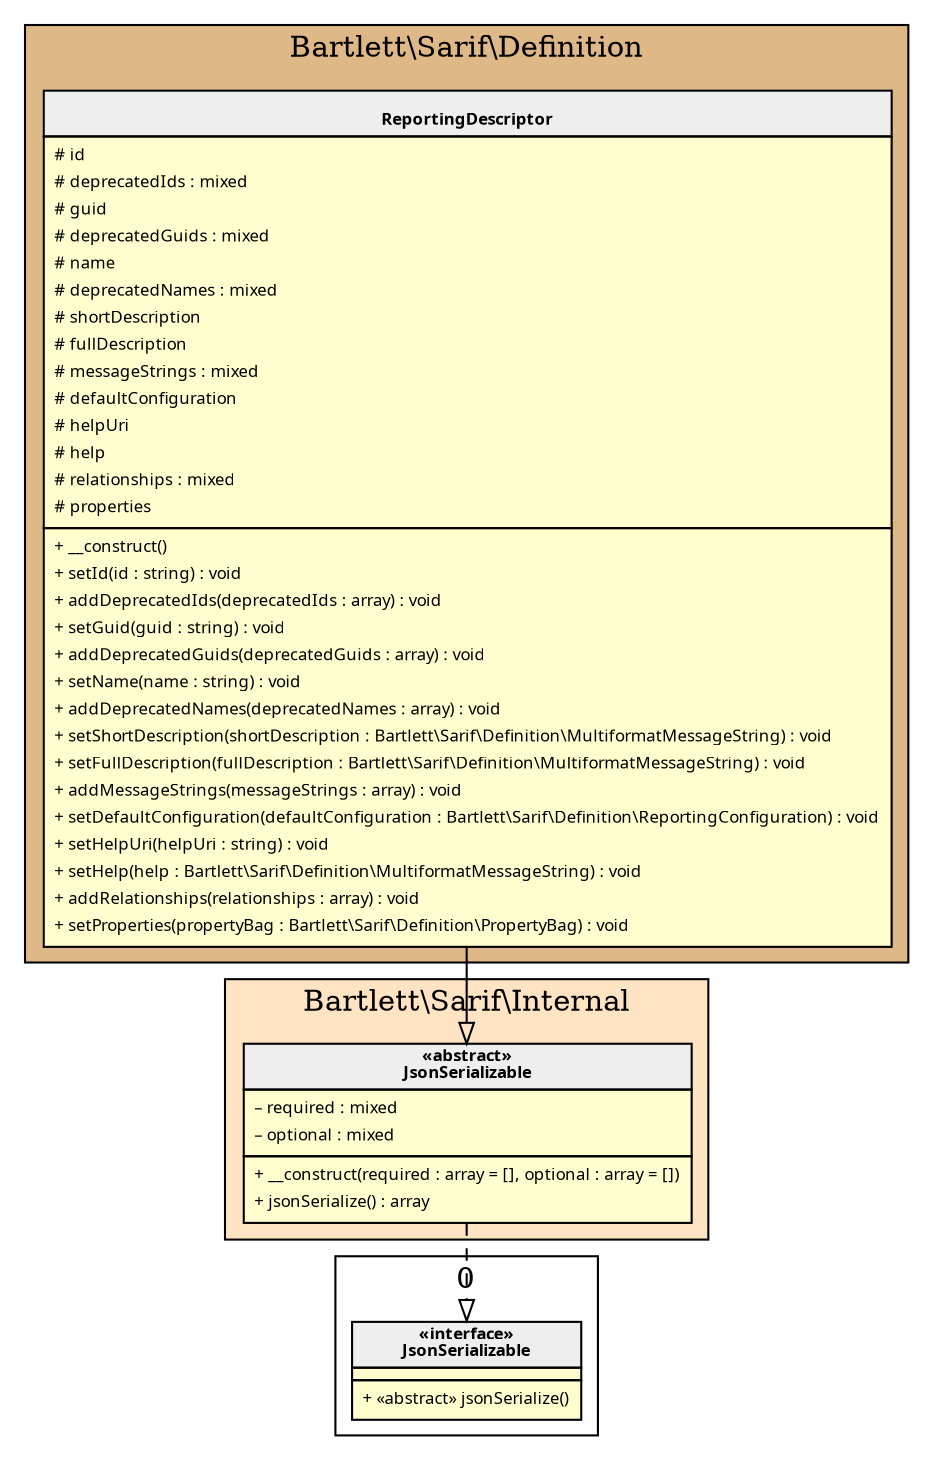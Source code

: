 digraph {
  graph [name="G" overlap="false" rankdir="TB" bgcolor="transparent"]
  node [fontname="Verdana" fontsize=8 shape="none" margin=0 fillcolor="#FEFECE" style="filled"]
  edge [fontname="Verdana" fontsize=8]
  subgraph cluster_0 {
    graph [bgcolor="BurlyWood"]
    label = "Bartlett\\Sarif\\Definition"
    "Bartlett\\Sarif\\Definition\\ReportingDescriptor" [shape="none" label=<
<table cellspacing="0" border="0" cellborder="1">
    <tr><td bgcolor="#eeeeee"><b><br/>ReportingDescriptor</b></td></tr>
    <tr><td><table border="0" cellspacing="0" cellpadding="2">
    <tr><td align="left"># id</td></tr>
    <tr><td align="left"># deprecatedIds : mixed</td></tr>
    <tr><td align="left"># guid</td></tr>
    <tr><td align="left"># deprecatedGuids : mixed</td></tr>
    <tr><td align="left"># name</td></tr>
    <tr><td align="left"># deprecatedNames : mixed</td></tr>
    <tr><td align="left"># shortDescription</td></tr>
    <tr><td align="left"># fullDescription</td></tr>
    <tr><td align="left"># messageStrings : mixed</td></tr>
    <tr><td align="left"># defaultConfiguration</td></tr>
    <tr><td align="left"># helpUri</td></tr>
    <tr><td align="left"># help</td></tr>
    <tr><td align="left"># relationships : mixed</td></tr>
    <tr><td align="left"># properties</td></tr>
</table></td></tr>
    <tr><td><table border="0" cellspacing="0" cellpadding="2">
    <tr><td align="left">+ __construct()</td></tr>
    <tr><td align="left">+ setId(id : string) : void</td></tr>
    <tr><td align="left">+ addDeprecatedIds(deprecatedIds : array) : void</td></tr>
    <tr><td align="left">+ setGuid(guid : string) : void</td></tr>
    <tr><td align="left">+ addDeprecatedGuids(deprecatedGuids : array) : void</td></tr>
    <tr><td align="left">+ setName(name : string) : void</td></tr>
    <tr><td align="left">+ addDeprecatedNames(deprecatedNames : array) : void</td></tr>
    <tr><td align="left">+ setShortDescription(shortDescription : Bartlett\\Sarif\\Definition\\MultiformatMessageString) : void</td></tr>
    <tr><td align="left">+ setFullDescription(fullDescription : Bartlett\\Sarif\\Definition\\MultiformatMessageString) : void</td></tr>
    <tr><td align="left">+ addMessageStrings(messageStrings : array) : void</td></tr>
    <tr><td align="left">+ setDefaultConfiguration(defaultConfiguration : Bartlett\\Sarif\\Definition\\ReportingConfiguration) : void</td></tr>
    <tr><td align="left">+ setHelpUri(helpUri : string) : void</td></tr>
    <tr><td align="left">+ setHelp(help : Bartlett\\Sarif\\Definition\\MultiformatMessageString) : void</td></tr>
    <tr><td align="left">+ addRelationships(relationships : array) : void</td></tr>
    <tr><td align="left">+ setProperties(propertyBag : Bartlett\\Sarif\\Definition\\PropertyBag) : void</td></tr>
</table></td></tr>
</table>>]
  }
  subgraph cluster_1 {
    graph [bgcolor="Bisque"]
    label = "Bartlett\\Sarif\\Internal"
    "Bartlett\\Sarif\\Internal\\JsonSerializable" [shape="none" label=<
<table cellspacing="0" border="0" cellborder="1">
    <tr><td bgcolor="#eeeeee"><b>«abstract»<br/>JsonSerializable</b></td></tr>
    <tr><td><table border="0" cellspacing="0" cellpadding="2">
    <tr><td align="left">– required : mixed</td></tr>
    <tr><td align="left">– optional : mixed</td></tr>
</table></td></tr>
    <tr><td><table border="0" cellspacing="0" cellpadding="2">
    <tr><td align="left">+ __construct(required : array = [], optional : array = [])</td></tr>
    <tr><td align="left">+ jsonSerialize() : array</td></tr>
</table></td></tr>
</table>>]
  }
  subgraph cluster_2 {
    label = 0
    "JsonSerializable" [shape="none" label=<
<table cellspacing="0" border="0" cellborder="1">
    <tr><td bgcolor="#eeeeee"><b>«interface»<br/>JsonSerializable</b></td></tr>
    <tr><td></td></tr>
    <tr><td><table border="0" cellspacing="0" cellpadding="2">
    <tr><td align="left">+ «abstract» jsonSerialize()</td></tr>
</table></td></tr>
</table>>]
  }
  "Bartlett\\Sarif\\Internal\\JsonSerializable" -> "JsonSerializable" [arrowhead="empty" style="dashed"]
  "Bartlett\\Sarif\\Definition\\ReportingDescriptor" -> "Bartlett\\Sarif\\Internal\\JsonSerializable" [arrowhead="empty" style="filled"]
}
